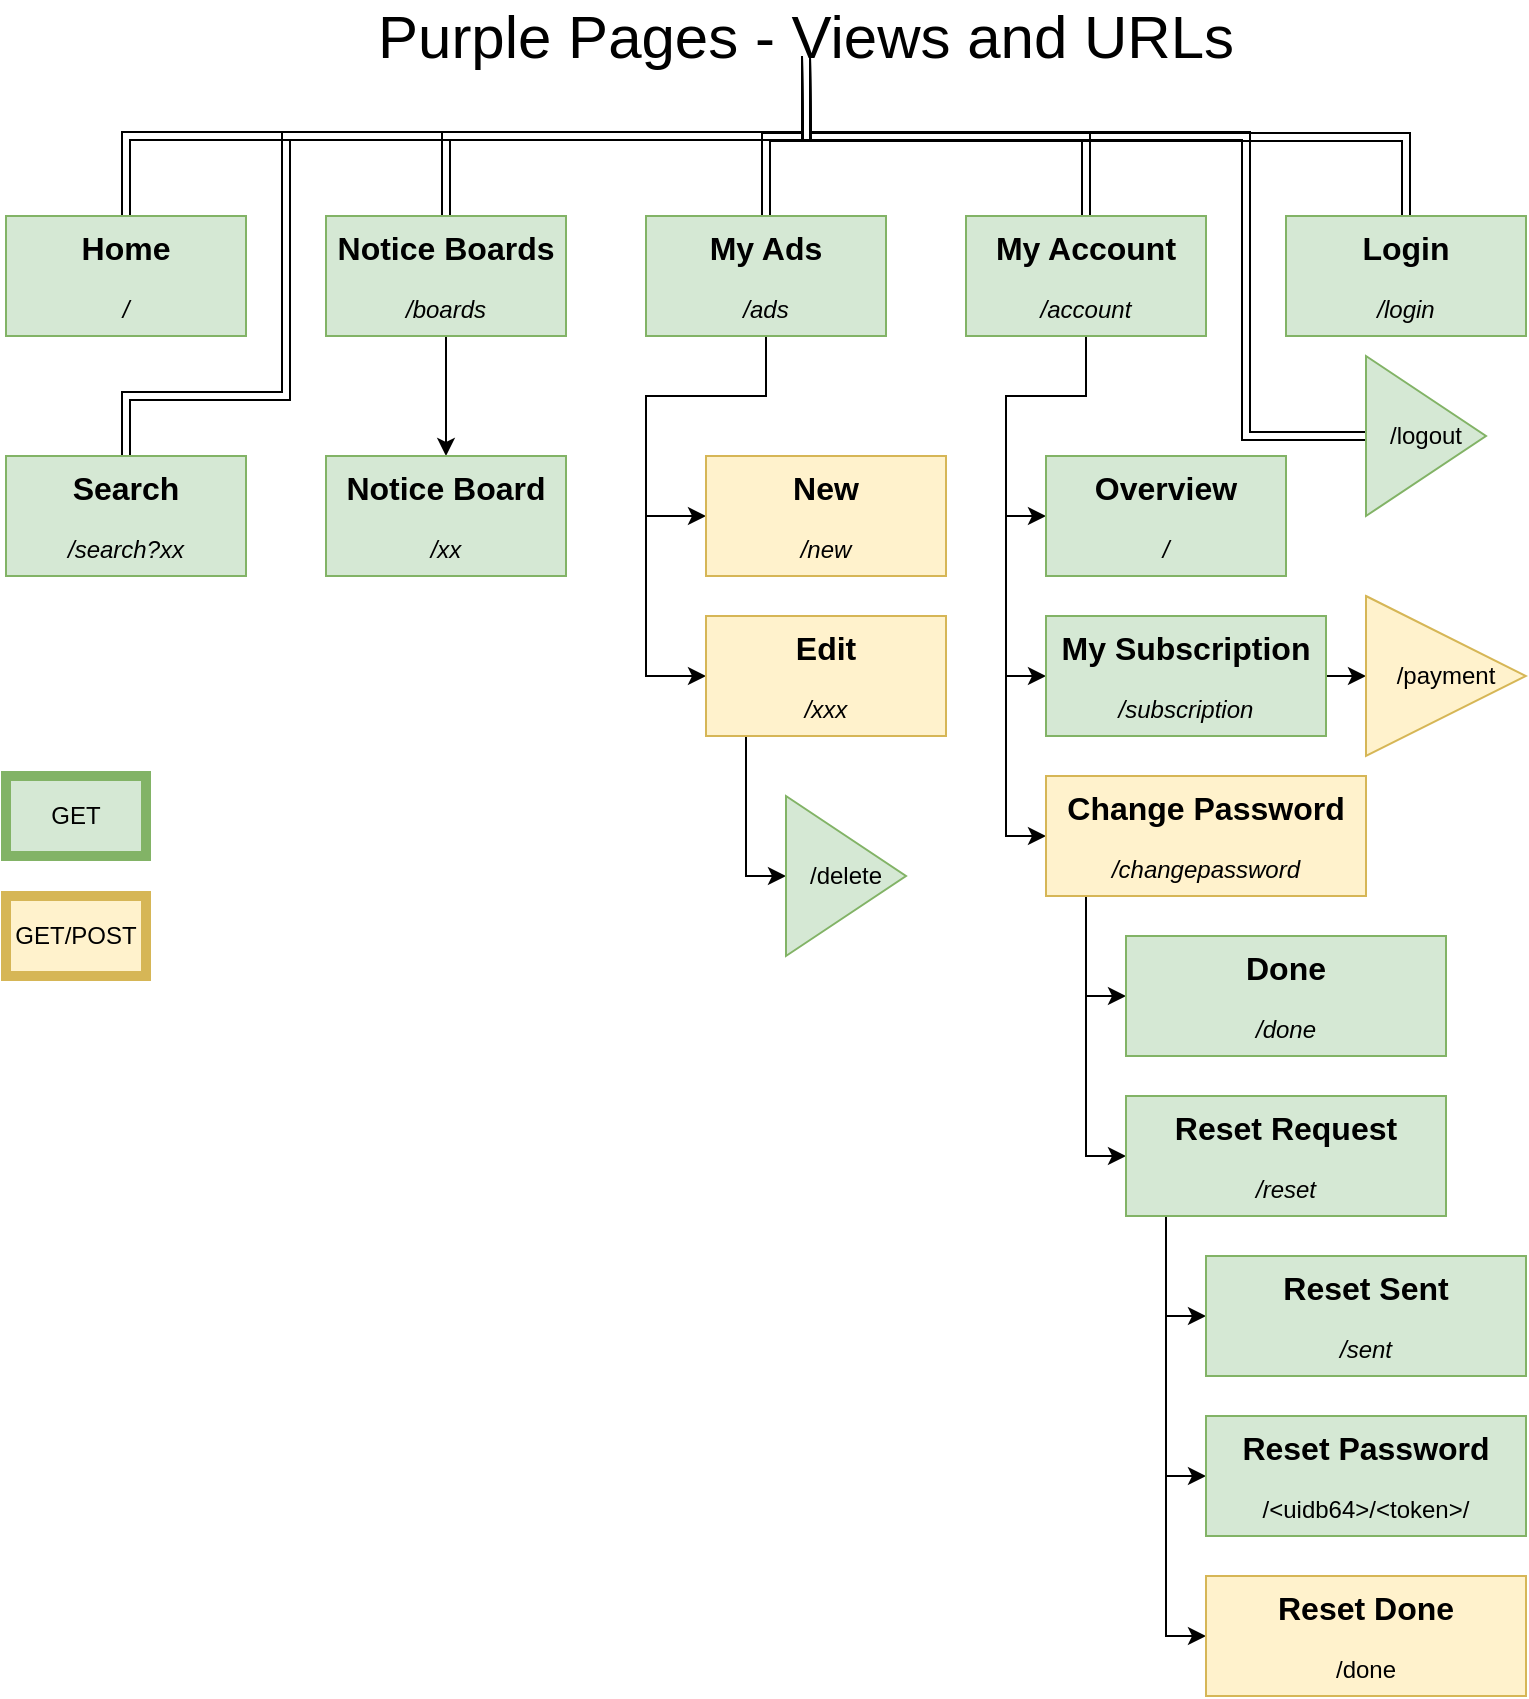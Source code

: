 <mxfile version="12.5.5" type="device"><diagram id="MLBF6rhkMMK9e3n6edVc" name="Page-1"><mxGraphModel dx="1408" dy="699" grid="1" gridSize="10" guides="1" tooltips="1" connect="1" arrows="1" fold="1" page="1" pageScale="1" pageWidth="827" pageHeight="1169" math="0" shadow="0"><root><mxCell id="0"/><mxCell id="1" parent="0"/><mxCell id="mJJtmnK4awMFfZvqv_g8-1" value="&lt;font style=&quot;font-size: 30px&quot;&gt;Purple Pages - Views and URLs&lt;/font&gt;" style="text;html=1;strokeColor=none;fillColor=none;align=center;verticalAlign=middle;whiteSpace=wrap;rounded=0;" vertex="1" parent="1"><mxGeometry x="160" y="60" width="560" height="20" as="geometry"/></mxCell><mxCell id="mJJtmnK4awMFfZvqv_g8-48" style="edgeStyle=orthogonalEdgeStyle;rounded=0;orthogonalLoop=1;jettySize=auto;html=1;exitX=0.5;exitY=0;exitDx=0;exitDy=0;shape=link;" edge="1" parent="1" source="mJJtmnK4awMFfZvqv_g8-4" target="mJJtmnK4awMFfZvqv_g8-1"><mxGeometry relative="1" as="geometry"/></mxCell><mxCell id="mJJtmnK4awMFfZvqv_g8-4" value="&lt;font style=&quot;font-size: 16px&quot;&gt;&lt;b&gt;Home&lt;/b&gt;&lt;/font&gt;&lt;br&gt;&lt;br&gt;&lt;i&gt;/&lt;/i&gt;" style="rounded=0;whiteSpace=wrap;html=1;fillColor=#d5e8d4;strokeColor=#82b366;" vertex="1" parent="1"><mxGeometry x="40" y="160" width="120" height="60" as="geometry"/></mxCell><mxCell id="mJJtmnK4awMFfZvqv_g8-33" style="edgeStyle=orthogonalEdgeStyle;rounded=0;orthogonalLoop=1;jettySize=auto;html=1;exitX=0.5;exitY=1;exitDx=0;exitDy=0;entryX=0.5;entryY=0;entryDx=0;entryDy=0;" edge="1" parent="1" source="mJJtmnK4awMFfZvqv_g8-5" target="mJJtmnK4awMFfZvqv_g8-6"><mxGeometry relative="1" as="geometry"/></mxCell><mxCell id="mJJtmnK4awMFfZvqv_g8-49" style="edgeStyle=orthogonalEdgeStyle;shape=link;rounded=0;orthogonalLoop=1;jettySize=auto;html=1;exitX=0.5;exitY=0;exitDx=0;exitDy=0;entryX=0.5;entryY=1;entryDx=0;entryDy=0;" edge="1" parent="1" source="mJJtmnK4awMFfZvqv_g8-5" target="mJJtmnK4awMFfZvqv_g8-1"><mxGeometry relative="1" as="geometry"/></mxCell><mxCell id="mJJtmnK4awMFfZvqv_g8-5" value="&lt;span style=&quot;font-size: 16px&quot;&gt;&lt;b&gt;Notice Boards&lt;/b&gt;&lt;/span&gt;&lt;br&gt;&lt;br&gt;&lt;i&gt;/boards&lt;/i&gt;" style="rounded=0;whiteSpace=wrap;html=1;fillColor=#d5e8d4;strokeColor=#82b366;" vertex="1" parent="1"><mxGeometry x="200" y="160" width="120" height="60" as="geometry"/></mxCell><mxCell id="mJJtmnK4awMFfZvqv_g8-6" value="&lt;span style=&quot;font-size: 16px&quot;&gt;&lt;b&gt;Notice Board&lt;/b&gt;&lt;/span&gt;&lt;br&gt;&lt;br&gt;&lt;i&gt;/xx&lt;/i&gt;" style="rounded=0;whiteSpace=wrap;html=1;fillColor=#d5e8d4;strokeColor=#82b366;" vertex="1" parent="1"><mxGeometry x="200" y="280" width="120" height="60" as="geometry"/></mxCell><mxCell id="mJJtmnK4awMFfZvqv_g8-34" style="edgeStyle=orthogonalEdgeStyle;rounded=0;orthogonalLoop=1;jettySize=auto;html=1;exitX=0.5;exitY=1;exitDx=0;exitDy=0;entryX=0;entryY=0.5;entryDx=0;entryDy=0;" edge="1" parent="1" source="mJJtmnK4awMFfZvqv_g8-8" target="mJJtmnK4awMFfZvqv_g8-15"><mxGeometry relative="1" as="geometry"><Array as="points"><mxPoint x="420" y="250"/><mxPoint x="360" y="250"/><mxPoint x="360" y="310"/></Array></mxGeometry></mxCell><mxCell id="mJJtmnK4awMFfZvqv_g8-35" style="edgeStyle=orthogonalEdgeStyle;rounded=0;orthogonalLoop=1;jettySize=auto;html=1;exitX=0.5;exitY=1;exitDx=0;exitDy=0;entryX=0;entryY=0.5;entryDx=0;entryDy=0;" edge="1" parent="1" source="mJJtmnK4awMFfZvqv_g8-8" target="mJJtmnK4awMFfZvqv_g8-16"><mxGeometry relative="1" as="geometry"><Array as="points"><mxPoint x="420" y="250"/><mxPoint x="360" y="250"/><mxPoint x="360" y="390"/></Array></mxGeometry></mxCell><mxCell id="mJJtmnK4awMFfZvqv_g8-50" style="edgeStyle=orthogonalEdgeStyle;shape=link;rounded=0;orthogonalLoop=1;jettySize=auto;html=1;exitX=0.5;exitY=0;exitDx=0;exitDy=0;" edge="1" parent="1" source="mJJtmnK4awMFfZvqv_g8-8"><mxGeometry relative="1" as="geometry"><mxPoint x="440" y="80" as="targetPoint"/></mxGeometry></mxCell><mxCell id="mJJtmnK4awMFfZvqv_g8-8" value="&lt;span style=&quot;font-size: 16px&quot;&gt;&lt;b&gt;My Ads&lt;/b&gt;&lt;/span&gt;&lt;br&gt;&lt;br&gt;&lt;i&gt;/ads&lt;/i&gt;" style="rounded=0;whiteSpace=wrap;html=1;fillColor=#d5e8d4;strokeColor=#82b366;" vertex="1" parent="1"><mxGeometry x="360" y="160" width="120" height="60" as="geometry"/></mxCell><mxCell id="mJJtmnK4awMFfZvqv_g8-39" style="edgeStyle=orthogonalEdgeStyle;rounded=0;orthogonalLoop=1;jettySize=auto;html=1;exitX=0.5;exitY=1;exitDx=0;exitDy=0;entryX=0;entryY=0.5;entryDx=0;entryDy=0;" edge="1" parent="1" source="mJJtmnK4awMFfZvqv_g8-9" target="mJJtmnK4awMFfZvqv_g8-10"><mxGeometry relative="1" as="geometry"/></mxCell><mxCell id="mJJtmnK4awMFfZvqv_g8-40" style="edgeStyle=orthogonalEdgeStyle;rounded=0;orthogonalLoop=1;jettySize=auto;html=1;exitX=0.5;exitY=1;exitDx=0;exitDy=0;entryX=0;entryY=0.5;entryDx=0;entryDy=0;" edge="1" parent="1" source="mJJtmnK4awMFfZvqv_g8-9" target="mJJtmnK4awMFfZvqv_g8-11"><mxGeometry relative="1" as="geometry"><Array as="points"><mxPoint x="580" y="250"/><mxPoint x="540" y="250"/><mxPoint x="540" y="390"/></Array></mxGeometry></mxCell><mxCell id="mJJtmnK4awMFfZvqv_g8-41" style="edgeStyle=orthogonalEdgeStyle;rounded=0;orthogonalLoop=1;jettySize=auto;html=1;exitX=0.5;exitY=1;exitDx=0;exitDy=0;entryX=0;entryY=0.5;entryDx=0;entryDy=0;" edge="1" parent="1" source="mJJtmnK4awMFfZvqv_g8-9" target="mJJtmnK4awMFfZvqv_g8-14"><mxGeometry relative="1" as="geometry"><Array as="points"><mxPoint x="580" y="250"/><mxPoint x="540" y="250"/><mxPoint x="540" y="470"/></Array></mxGeometry></mxCell><mxCell id="mJJtmnK4awMFfZvqv_g8-51" style="edgeStyle=orthogonalEdgeStyle;shape=link;rounded=0;orthogonalLoop=1;jettySize=auto;html=1;exitX=0.5;exitY=0;exitDx=0;exitDy=0;" edge="1" parent="1" source="mJJtmnK4awMFfZvqv_g8-9"><mxGeometry relative="1" as="geometry"><mxPoint x="440" y="80" as="targetPoint"/></mxGeometry></mxCell><mxCell id="mJJtmnK4awMFfZvqv_g8-9" value="&lt;span style=&quot;font-size: 16px&quot;&gt;&lt;b&gt;My Account&lt;/b&gt;&lt;/span&gt;&lt;br&gt;&lt;br&gt;&lt;i&gt;/account&lt;/i&gt;" style="rounded=0;whiteSpace=wrap;html=1;fillColor=#d5e8d4;strokeColor=#82b366;" vertex="1" parent="1"><mxGeometry x="520" y="160" width="120" height="60" as="geometry"/></mxCell><mxCell id="mJJtmnK4awMFfZvqv_g8-10" value="&lt;span style=&quot;font-size: 16px&quot;&gt;&lt;b&gt;Overview&lt;/b&gt;&lt;/span&gt;&lt;br&gt;&lt;br&gt;&lt;i&gt;/&lt;/i&gt;" style="rounded=0;whiteSpace=wrap;html=1;fillColor=#d5e8d4;strokeColor=#82b366;" vertex="1" parent="1"><mxGeometry x="560" y="280" width="120" height="60" as="geometry"/></mxCell><mxCell id="mJJtmnK4awMFfZvqv_g8-57" style="edgeStyle=orthogonalEdgeStyle;rounded=0;orthogonalLoop=1;jettySize=auto;html=1;exitX=1;exitY=0.5;exitDx=0;exitDy=0;entryX=0;entryY=0.5;entryDx=0;entryDy=0;" edge="1" parent="1" source="mJJtmnK4awMFfZvqv_g8-11" target="mJJtmnK4awMFfZvqv_g8-56"><mxGeometry relative="1" as="geometry"/></mxCell><mxCell id="mJJtmnK4awMFfZvqv_g8-11" value="&lt;span style=&quot;font-size: 16px&quot;&gt;&lt;b&gt;My Subscription&lt;/b&gt;&lt;/span&gt;&lt;br&gt;&lt;br&gt;&lt;i&gt;/subscription&lt;/i&gt;" style="rounded=0;whiteSpace=wrap;html=1;fillColor=#d5e8d4;strokeColor=#82b366;" vertex="1" parent="1"><mxGeometry x="560" y="360" width="140" height="60" as="geometry"/></mxCell><mxCell id="mJJtmnK4awMFfZvqv_g8-42" style="edgeStyle=orthogonalEdgeStyle;rounded=0;orthogonalLoop=1;jettySize=auto;html=1;exitX=0.25;exitY=1;exitDx=0;exitDy=0;entryX=0;entryY=0.5;entryDx=0;entryDy=0;" edge="1" parent="1" source="mJJtmnK4awMFfZvqv_g8-14" target="mJJtmnK4awMFfZvqv_g8-22"><mxGeometry relative="1" as="geometry"><Array as="points"><mxPoint x="580" y="500"/><mxPoint x="580" y="550"/></Array></mxGeometry></mxCell><mxCell id="mJJtmnK4awMFfZvqv_g8-43" style="edgeStyle=orthogonalEdgeStyle;rounded=0;orthogonalLoop=1;jettySize=auto;html=1;exitX=0.25;exitY=1;exitDx=0;exitDy=0;entryX=0;entryY=0.5;entryDx=0;entryDy=0;" edge="1" parent="1" source="mJJtmnK4awMFfZvqv_g8-14" target="mJJtmnK4awMFfZvqv_g8-23"><mxGeometry relative="1" as="geometry"><Array as="points"><mxPoint x="580" y="500"/><mxPoint x="580" y="630"/></Array></mxGeometry></mxCell><mxCell id="mJJtmnK4awMFfZvqv_g8-14" value="&lt;span style=&quot;font-size: 16px&quot;&gt;&lt;b&gt;Change Password&lt;/b&gt;&lt;/span&gt;&lt;br&gt;&lt;br&gt;&lt;i&gt;/changepassword&lt;/i&gt;" style="rounded=0;whiteSpace=wrap;html=1;fillColor=#fff2cc;strokeColor=#d6b656;" vertex="1" parent="1"><mxGeometry x="560" y="440" width="160" height="60" as="geometry"/></mxCell><mxCell id="mJJtmnK4awMFfZvqv_g8-15" value="&lt;span style=&quot;font-size: 16px&quot;&gt;&lt;b&gt;New&lt;/b&gt;&lt;/span&gt;&lt;br&gt;&lt;br&gt;&lt;i&gt;/new&lt;/i&gt;" style="rounded=0;whiteSpace=wrap;html=1;fillColor=#fff2cc;strokeColor=#d6b656;" vertex="1" parent="1"><mxGeometry x="390" y="280" width="120" height="60" as="geometry"/></mxCell><mxCell id="mJJtmnK4awMFfZvqv_g8-38" style="edgeStyle=orthogonalEdgeStyle;rounded=0;orthogonalLoop=1;jettySize=auto;html=1;exitX=0.25;exitY=1;exitDx=0;exitDy=0;entryX=0;entryY=0.5;entryDx=0;entryDy=0;" edge="1" parent="1" source="mJJtmnK4awMFfZvqv_g8-16" target="mJJtmnK4awMFfZvqv_g8-20"><mxGeometry relative="1" as="geometry"><Array as="points"><mxPoint x="410" y="420"/><mxPoint x="410" y="490"/></Array></mxGeometry></mxCell><mxCell id="mJJtmnK4awMFfZvqv_g8-16" value="&lt;span style=&quot;font-size: 16px&quot;&gt;&lt;b&gt;Edit&lt;/b&gt;&lt;/span&gt;&lt;br&gt;&lt;br&gt;&lt;i&gt;/xxx&lt;/i&gt;" style="rounded=0;whiteSpace=wrap;html=1;fillColor=#fff2cc;strokeColor=#d6b656;" vertex="1" parent="1"><mxGeometry x="390" y="360" width="120" height="60" as="geometry"/></mxCell><mxCell id="mJJtmnK4awMFfZvqv_g8-20" value="/delete" style="triangle;whiteSpace=wrap;html=1;fillColor=#d5e8d4;strokeColor=#82b366;" vertex="1" parent="1"><mxGeometry x="430" y="450" width="60" height="80" as="geometry"/></mxCell><mxCell id="mJJtmnK4awMFfZvqv_g8-22" value="&lt;span style=&quot;font-size: 16px&quot;&gt;&lt;b&gt;Done&lt;/b&gt;&lt;/span&gt;&lt;br&gt;&lt;br&gt;&lt;i&gt;/done&lt;/i&gt;" style="rounded=0;whiteSpace=wrap;html=1;fillColor=#d5e8d4;strokeColor=#82b366;" vertex="1" parent="1"><mxGeometry x="600" y="520" width="160" height="60" as="geometry"/></mxCell><mxCell id="mJJtmnK4awMFfZvqv_g8-45" style="edgeStyle=orthogonalEdgeStyle;rounded=0;orthogonalLoop=1;jettySize=auto;html=1;exitX=0.25;exitY=1;exitDx=0;exitDy=0;entryX=0;entryY=0.5;entryDx=0;entryDy=0;" edge="1" parent="1" source="mJJtmnK4awMFfZvqv_g8-23" target="mJJtmnK4awMFfZvqv_g8-24"><mxGeometry relative="1" as="geometry"><Array as="points"><mxPoint x="620" y="660"/><mxPoint x="620" y="710"/></Array></mxGeometry></mxCell><mxCell id="mJJtmnK4awMFfZvqv_g8-46" style="edgeStyle=orthogonalEdgeStyle;rounded=0;orthogonalLoop=1;jettySize=auto;html=1;exitX=0.25;exitY=1;exitDx=0;exitDy=0;entryX=0;entryY=0.5;entryDx=0;entryDy=0;" edge="1" parent="1" source="mJJtmnK4awMFfZvqv_g8-23" target="mJJtmnK4awMFfZvqv_g8-25"><mxGeometry relative="1" as="geometry"><Array as="points"><mxPoint x="620" y="660"/><mxPoint x="620" y="790"/></Array></mxGeometry></mxCell><mxCell id="mJJtmnK4awMFfZvqv_g8-47" style="edgeStyle=orthogonalEdgeStyle;rounded=0;orthogonalLoop=1;jettySize=auto;html=1;exitX=0.25;exitY=1;exitDx=0;exitDy=0;entryX=0;entryY=0.5;entryDx=0;entryDy=0;" edge="1" parent="1" source="mJJtmnK4awMFfZvqv_g8-23" target="mJJtmnK4awMFfZvqv_g8-27"><mxGeometry relative="1" as="geometry"><Array as="points"><mxPoint x="620" y="660"/><mxPoint x="620" y="870"/></Array></mxGeometry></mxCell><mxCell id="mJJtmnK4awMFfZvqv_g8-23" value="&lt;span style=&quot;font-size: 16px&quot;&gt;&lt;b&gt;Reset Request&lt;/b&gt;&lt;/span&gt;&lt;br&gt;&lt;br&gt;&lt;i&gt;/reset&lt;/i&gt;" style="rounded=0;whiteSpace=wrap;html=1;fillColor=#d5e8d4;strokeColor=#82b366;" vertex="1" parent="1"><mxGeometry x="600" y="600" width="160" height="60" as="geometry"/></mxCell><mxCell id="mJJtmnK4awMFfZvqv_g8-24" value="&lt;span style=&quot;font-size: 16px&quot;&gt;&lt;b&gt;Reset Sent&lt;/b&gt;&lt;/span&gt;&lt;br&gt;&lt;br&gt;&lt;i&gt;/sent&lt;/i&gt;&lt;span style=&quot;color: rgba(0 , 0 , 0 , 0) ; font-family: monospace ; font-size: 0px ; white-space: nowrap&quot;&gt;%3CmxGraphModel%3E%3Croot%3E%3CmxCell%20id%3D%220%22%2F%3E%3CmxCell%20id%3D%221%22%20parent%3D%220%22%2F%3E%3CmxCell%20id%3D%222%22%20value%3D%22%26lt%3Bspan%20style%3D%26quot%3Bfont-size%3A%2016px%26quot%3B%26gt%3B%26lt%3Bb%26gt%3BChange%20Password%26lt%3B%2Fb%26gt%3B%26lt%3B%2Fspan%26gt%3B%26lt%3Bbr%26gt%3B%26lt%3Bbr%26gt%3B%26lt%3Bi%26gt%3B%2Fchangepassword%26lt%3B%2Fi%26gt%3B%22%20style%3D%22rounded%3D0%3BwhiteSpace%3Dwrap%3Bhtml%3D1%3B%22%20vertex%3D%221%22%20parent%3D%221%22%3E%3CmxGeometry%20x%3D%22600%22%20y%3D%22440%22%20width%3D%22160%22%20height%3D%2260%22%20as%3D%22geometry%22%2F%3E%3C%2FmxCell%3E%3C%2Froot%3E%3C%2FmxGraphModel%3E&lt;/span&gt;" style="rounded=0;whiteSpace=wrap;html=1;fillColor=#d5e8d4;strokeColor=#82b366;" vertex="1" parent="1"><mxGeometry x="640" y="680" width="160" height="60" as="geometry"/></mxCell><mxCell id="mJJtmnK4awMFfZvqv_g8-25" value="&lt;span style=&quot;font-size: 16px&quot;&gt;&lt;b&gt;Reset Password&lt;br&gt;&lt;/b&gt;&lt;/span&gt;&lt;br&gt;/&amp;lt;uidb64&amp;gt;/&amp;lt;token&amp;gt;/" style="rounded=0;whiteSpace=wrap;html=1;fillColor=#d5e8d4;strokeColor=#82b366;" vertex="1" parent="1"><mxGeometry x="640" y="760" width="160" height="60" as="geometry"/></mxCell><mxCell id="mJJtmnK4awMFfZvqv_g8-27" value="&lt;span style=&quot;font-size: 16px&quot;&gt;&lt;b&gt;Reset Done&lt;br&gt;&lt;/b&gt;&lt;/span&gt;&lt;br&gt;/done" style="rounded=0;whiteSpace=wrap;html=1;fillColor=#fff2cc;strokeColor=#d6b656;" vertex="1" parent="1"><mxGeometry x="640" y="840" width="160" height="60" as="geometry"/></mxCell><mxCell id="mJJtmnK4awMFfZvqv_g8-52" style="edgeStyle=orthogonalEdgeStyle;shape=link;rounded=0;orthogonalLoop=1;jettySize=auto;html=1;exitX=0.5;exitY=0;exitDx=0;exitDy=0;" edge="1" parent="1" source="mJJtmnK4awMFfZvqv_g8-30"><mxGeometry relative="1" as="geometry"><mxPoint x="440" y="80" as="targetPoint"/></mxGeometry></mxCell><mxCell id="mJJtmnK4awMFfZvqv_g8-30" value="&lt;span style=&quot;font-size: 16px&quot;&gt;&lt;b&gt;Login&lt;/b&gt;&lt;/span&gt;&lt;br&gt;&lt;br&gt;&lt;i&gt;/login&lt;/i&gt;" style="rounded=0;whiteSpace=wrap;html=1;fillColor=#d5e8d4;strokeColor=#82b366;" vertex="1" parent="1"><mxGeometry x="680" y="160" width="120" height="60" as="geometry"/></mxCell><mxCell id="mJJtmnK4awMFfZvqv_g8-53" style="edgeStyle=orthogonalEdgeStyle;shape=link;rounded=0;orthogonalLoop=1;jettySize=auto;html=1;exitX=0;exitY=0.5;exitDx=0;exitDy=0;entryX=0.5;entryY=1;entryDx=0;entryDy=0;" edge="1" parent="1" source="mJJtmnK4awMFfZvqv_g8-32" target="mJJtmnK4awMFfZvqv_g8-1"><mxGeometry relative="1" as="geometry"><Array as="points"><mxPoint x="720" y="270"/><mxPoint x="660" y="270"/><mxPoint x="660" y="120"/><mxPoint x="440" y="120"/></Array></mxGeometry></mxCell><mxCell id="mJJtmnK4awMFfZvqv_g8-32" value="/logout" style="triangle;whiteSpace=wrap;html=1;fillColor=#d5e8d4;strokeColor=#82b366;" vertex="1" parent="1"><mxGeometry x="720" y="230" width="60" height="80" as="geometry"/></mxCell><mxCell id="mJJtmnK4awMFfZvqv_g8-56" value="/payment" style="triangle;whiteSpace=wrap;html=1;fillColor=#fff2cc;strokeColor=#d6b656;" vertex="1" parent="1"><mxGeometry x="720" y="350" width="80" height="80" as="geometry"/></mxCell><mxCell id="mJJtmnK4awMFfZvqv_g8-61" style="edgeStyle=orthogonalEdgeStyle;rounded=0;orthogonalLoop=1;jettySize=auto;html=1;exitX=0.5;exitY=0;exitDx=0;exitDy=0;entryX=0.5;entryY=1;entryDx=0;entryDy=0;shape=link;" edge="1" parent="1" source="mJJtmnK4awMFfZvqv_g8-60" target="mJJtmnK4awMFfZvqv_g8-1"><mxGeometry relative="1" as="geometry"><Array as="points"><mxPoint x="100" y="250"/><mxPoint x="180" y="250"/><mxPoint x="180" y="120"/><mxPoint x="440" y="120"/></Array></mxGeometry></mxCell><mxCell id="mJJtmnK4awMFfZvqv_g8-60" value="&lt;span style=&quot;font-size: 16px&quot;&gt;&lt;b&gt;Search&lt;/b&gt;&lt;/span&gt;&lt;br&gt;&lt;br&gt;&lt;i&gt;/search?xx&lt;/i&gt;" style="rounded=0;whiteSpace=wrap;html=1;fillColor=#d5e8d4;strokeColor=#82b366;" vertex="1" parent="1"><mxGeometry x="40" y="280" width="120" height="60" as="geometry"/></mxCell><mxCell id="mJJtmnK4awMFfZvqv_g8-62" value="GET" style="rounded=0;whiteSpace=wrap;html=1;fillColor=#d5e8d4;strokeColor=#82b366;strokeWidth=5;" vertex="1" parent="1"><mxGeometry x="40" y="440" width="70" height="40" as="geometry"/></mxCell><mxCell id="mJJtmnK4awMFfZvqv_g8-64" value="GET/POST" style="rounded=0;whiteSpace=wrap;html=1;fillColor=#fff2cc;strokeColor=#d6b656;strokeWidth=5;" vertex="1" parent="1"><mxGeometry x="40" y="500" width="70" height="40" as="geometry"/></mxCell></root></mxGraphModel></diagram></mxfile>